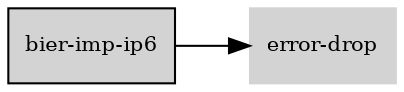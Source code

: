 digraph "bier_imp_ip6_subgraph" {
  rankdir=LR;
  node [shape=box, style=filled, fontsize=10, color=lightgray, fontcolor=black, fillcolor=lightgray];
  "bier-imp-ip6" [color=black, fontcolor=black, fillcolor=lightgray];
  edge [fontsize=8];
  "bier-imp-ip6" -> "error-drop";
}
